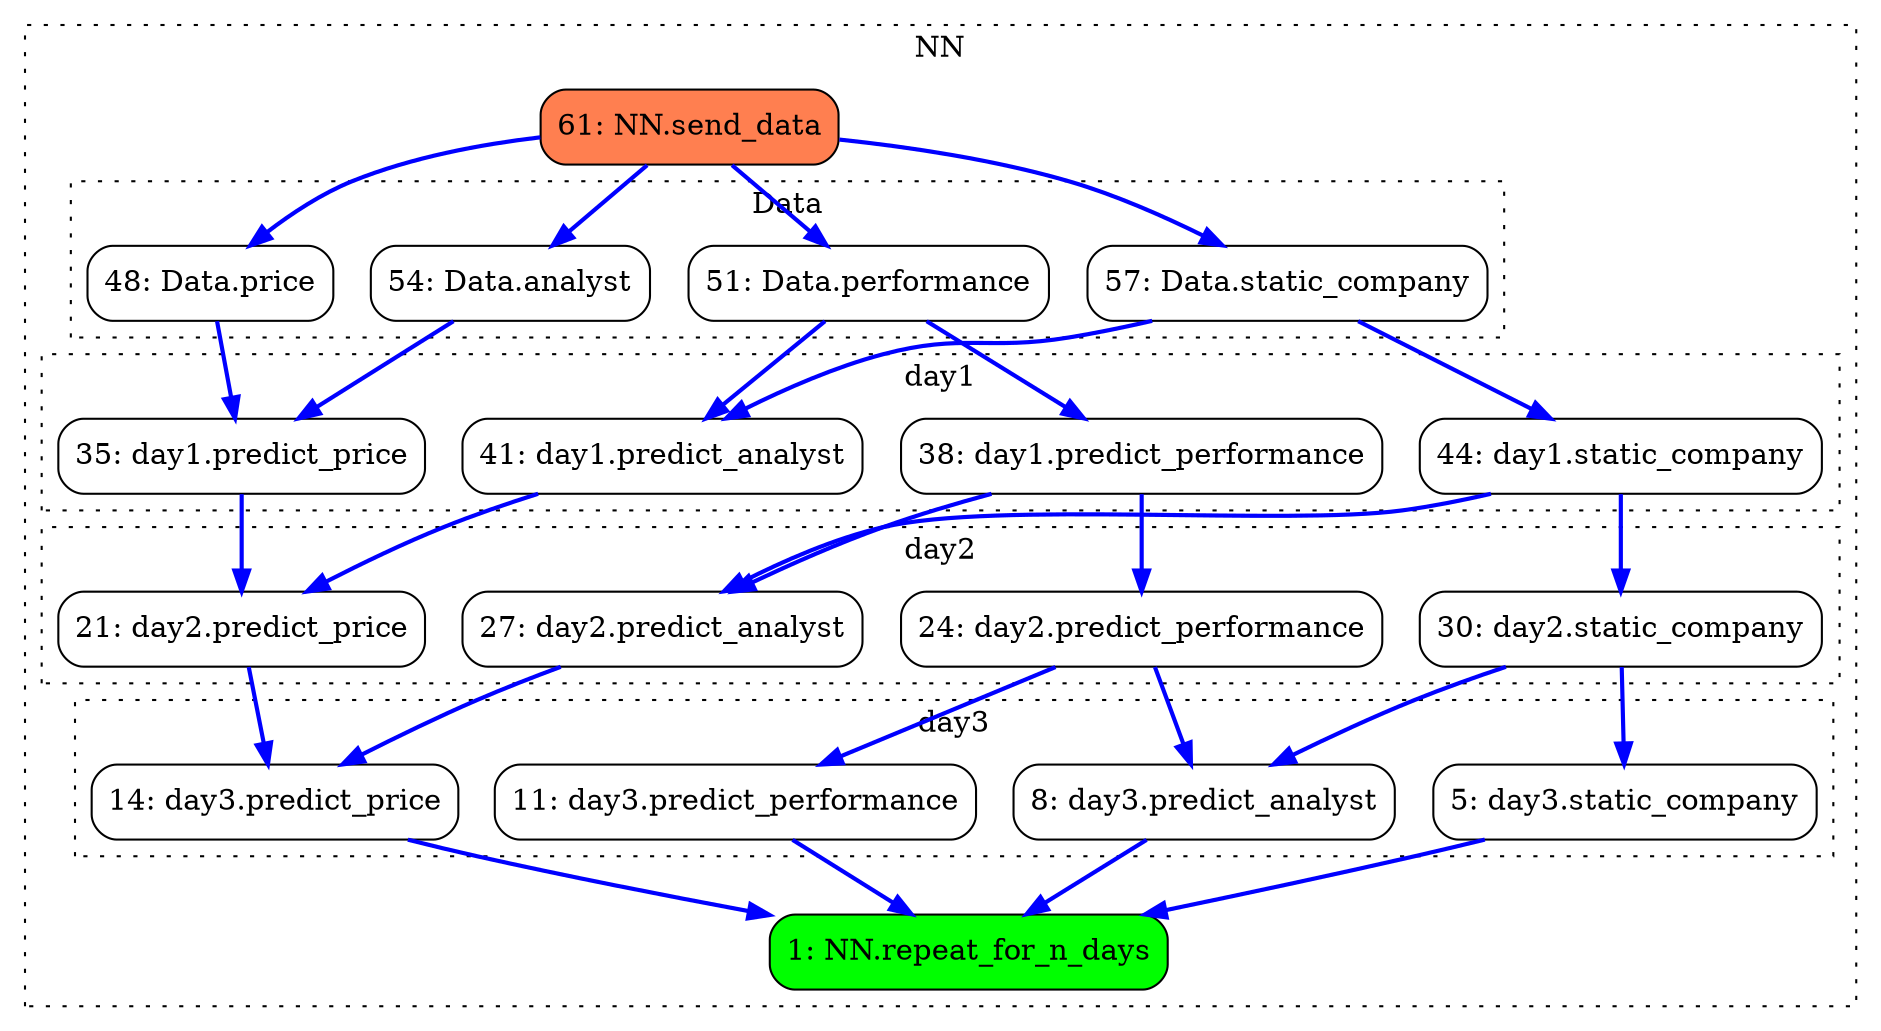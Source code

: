 digraph G {
concentrate = true;node1 [splines=ortho shape = "rect" style = "rounded,filled" fillcolor = "green" label = "1: NN.repeat_for_n_days" ];
node2 [splines=ortho shape = "rect" style = "rounded,filled" fillcolor = "coral" label = "61: NN.send_data" ];
node4 [splines=ortho shape = "rect" style = "rounded" label = "5: day3.static_company" ];
node5 [splines=ortho shape = "rect" style = "rounded" label = "8: day3.predict_analyst" ];
node6 [splines=ortho shape = "rect" style = "rounded" label = "11: day3.predict_performance" ];
node7 [splines=ortho shape = "rect" style = "rounded" label = "14: day3.predict_price" ];
node9 [splines=ortho shape = "rect" style = "rounded" label = "21: day2.predict_price" ];
node10 [splines=ortho shape = "rect" style = "rounded" label = "24: day2.predict_performance" ];
node11 [splines=ortho shape = "rect" style = "rounded" label = "27: day2.predict_analyst" ];
node12 [splines=ortho shape = "rect" style = "rounded" label = "30: day2.static_company" ];
node14 [splines=ortho shape = "rect" style = "rounded" label = "35: day1.predict_price" ];
node15 [splines=ortho shape = "rect" style = "rounded" label = "38: day1.predict_performance" ];
node16 [splines=ortho shape = "rect" style = "rounded" label = "41: day1.predict_analyst" ];
node17 [splines=ortho shape = "rect" style = "rounded" label = "44: day1.static_company" ];
node19 [splines=ortho shape = "rect" style = "rounded" label = "48: Data.price" ];
node20 [splines=ortho shape = "rect" style = "rounded" label = "51: Data.performance" ];
node21 [splines=ortho shape = "rect" style = "rounded" label = "54: Data.analyst" ];
node22 [splines=ortho shape = "rect" style = "rounded" label = "57: Data.static_company" ];
node2 -> node19 [color="blue" penwidth="2"];
node2 -> node20 [color="blue" penwidth="2"];
node2 -> node21 [color="blue" penwidth="2"];
node2 -> node22 [color="blue" penwidth="2"];
node4 -> node1 [color="blue" penwidth="2"];
node5 -> node1 [color="blue" penwidth="2"];
node6 -> node1 [color="blue" penwidth="2"];
node7 -> node1 [color="blue" penwidth="2"];
node9 -> node7 [color="blue" penwidth="2"];
node10 -> node5 [color="blue" penwidth="2"];
node10 -> node6 [color="blue" penwidth="2"];
node11 -> node7 [color="blue" penwidth="2"];
node12 -> node4 [color="blue" penwidth="2"];
node12 -> node5 [color="blue" penwidth="2"];
node14 -> node9 [color="blue" penwidth="2"];
node15 -> node10 [color="blue" penwidth="2"];
node15 -> node11 [color="blue" penwidth="2"];
node16 -> node9 [color="blue" penwidth="2"];
node17 -> node11 [color="blue" penwidth="2"];
node17 -> node12 [color="blue" penwidth="2"];
node19 -> node14 [color="blue" penwidth="2"];
node20 -> node15 [color="blue" penwidth="2"];
node20 -> node16 [color="blue" penwidth="2"];
node21 -> node14 [color="blue" penwidth="2"];
node22 -> node16 [color="blue" penwidth="2"];
node22 -> node17 [color="blue" penwidth="2"];
subgraph clusterNN0{
node1 node2 node4 node5 node6 node7 node9 node10 node11 node12 node14 node15 node16 node17 node19 node20 node21 node22 ;
label="NN";
style=filled;
color=black;
graph[style=dotted];
subgraph clusterday33{
node4 node5 node6 node7 ;
label="day3";
style=filled;
color=black;
graph[style=dotted];
}subgraph clusterday28{
node9 node10 node11 node12 ;
label="day2";
style=filled;
color=black;
graph[style=dotted];
}subgraph clusterday113{
node14 node15 node16 node17 ;
label="day1";
style=filled;
color=black;
graph[style=dotted];
}subgraph clusterData18{
node19 node20 node21 node22 ;
label="Data";
style=filled;
color=black;
graph[style=dotted];
}};
}